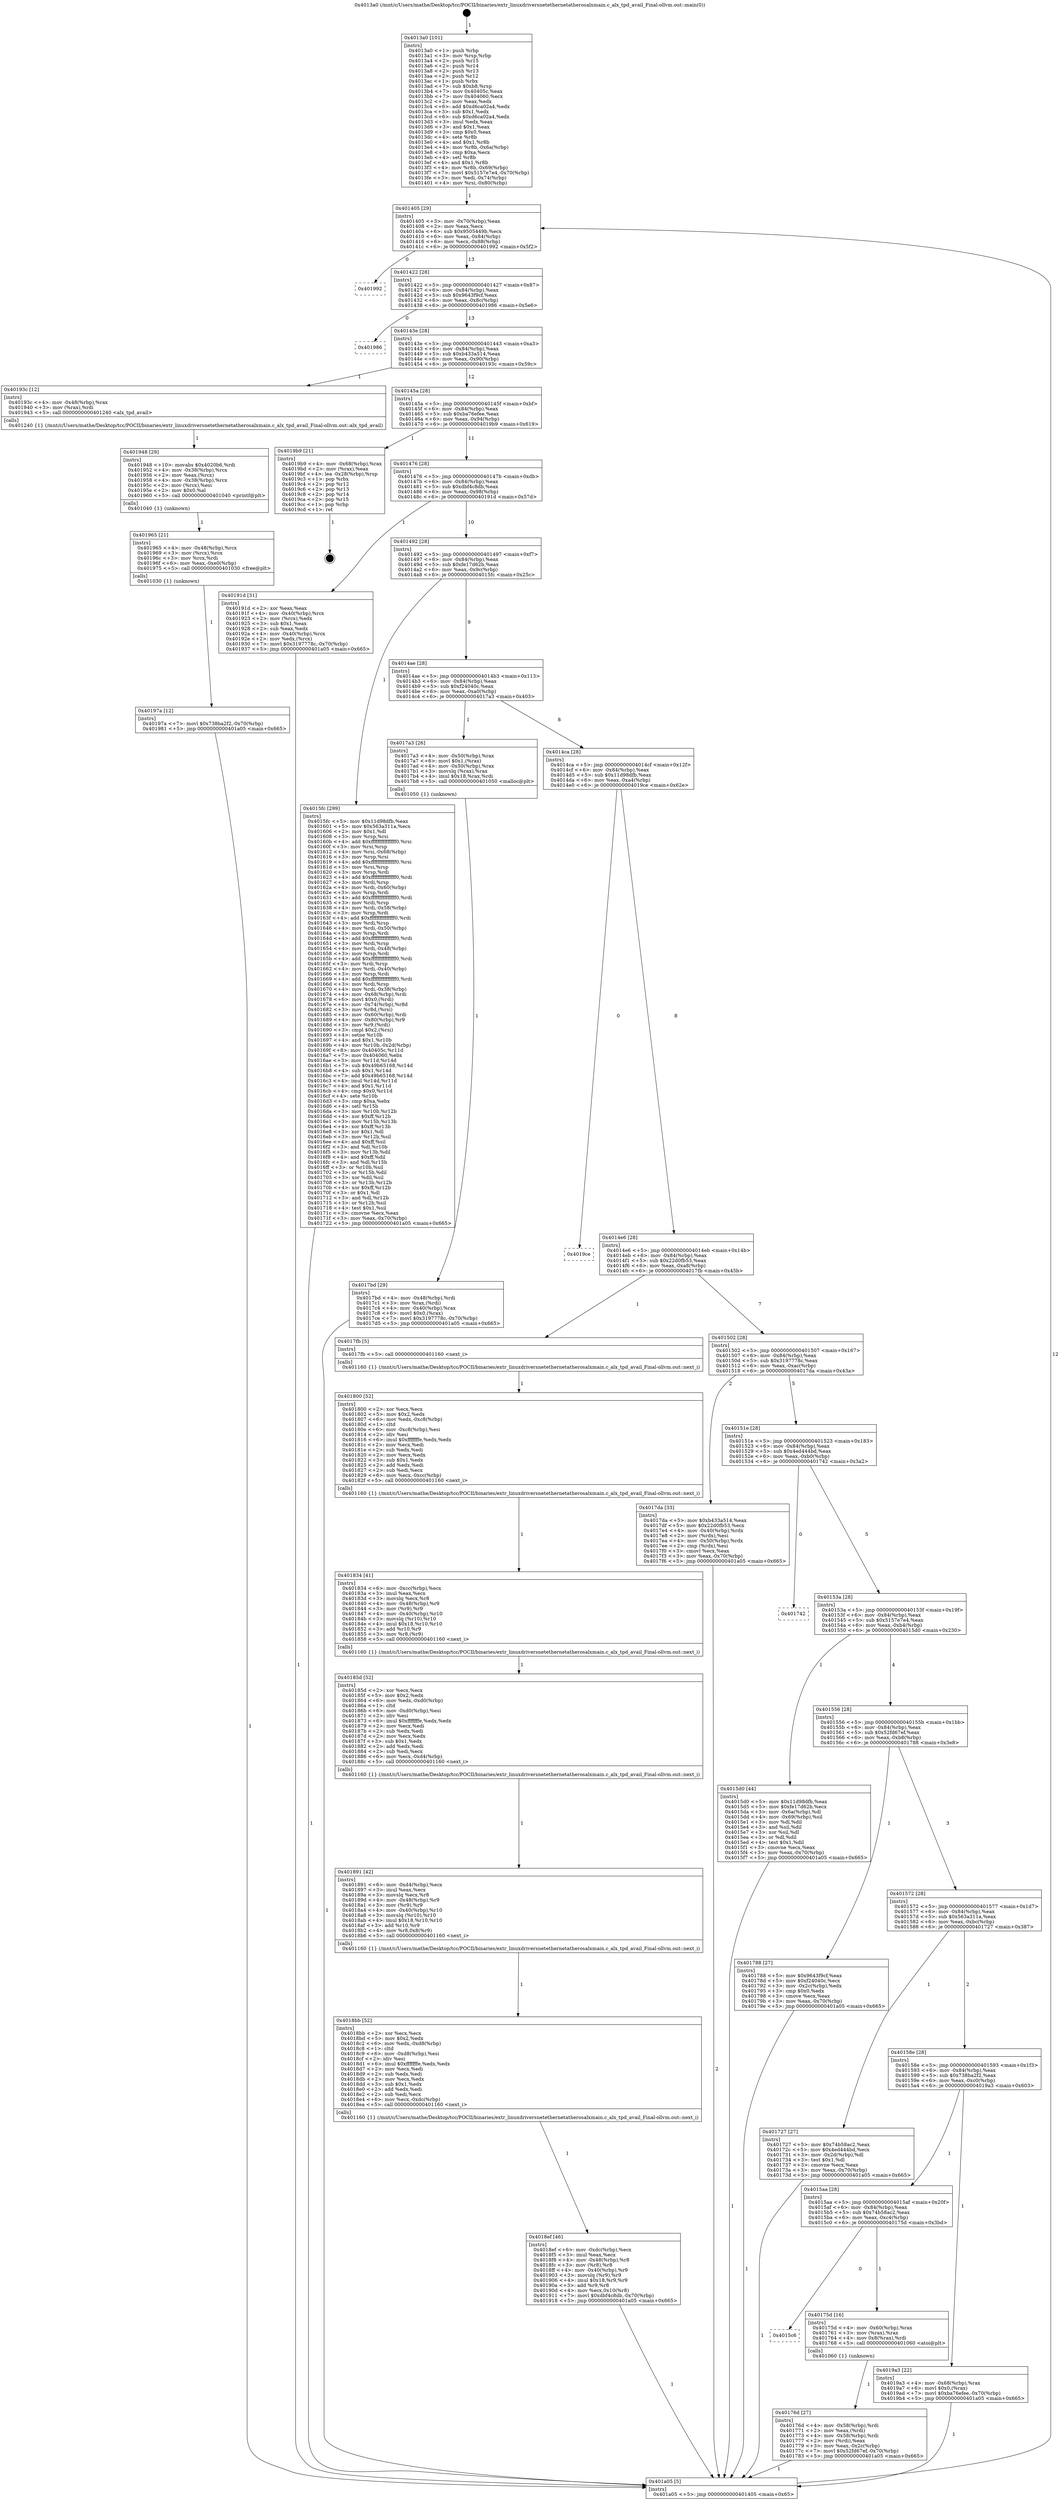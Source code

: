 digraph "0x4013a0" {
  label = "0x4013a0 (/mnt/c/Users/mathe/Desktop/tcc/POCII/binaries/extr_linuxdriversnetethernetatherosalxmain.c_alx_tpd_avail_Final-ollvm.out::main(0))"
  labelloc = "t"
  node[shape=record]

  Entry [label="",width=0.3,height=0.3,shape=circle,fillcolor=black,style=filled]
  "0x401405" [label="{
     0x401405 [29]\l
     | [instrs]\l
     &nbsp;&nbsp;0x401405 \<+3\>: mov -0x70(%rbp),%eax\l
     &nbsp;&nbsp;0x401408 \<+2\>: mov %eax,%ecx\l
     &nbsp;&nbsp;0x40140a \<+6\>: sub $0x9505449b,%ecx\l
     &nbsp;&nbsp;0x401410 \<+6\>: mov %eax,-0x84(%rbp)\l
     &nbsp;&nbsp;0x401416 \<+6\>: mov %ecx,-0x88(%rbp)\l
     &nbsp;&nbsp;0x40141c \<+6\>: je 0000000000401992 \<main+0x5f2\>\l
  }"]
  "0x401992" [label="{
     0x401992\l
  }", style=dashed]
  "0x401422" [label="{
     0x401422 [28]\l
     | [instrs]\l
     &nbsp;&nbsp;0x401422 \<+5\>: jmp 0000000000401427 \<main+0x87\>\l
     &nbsp;&nbsp;0x401427 \<+6\>: mov -0x84(%rbp),%eax\l
     &nbsp;&nbsp;0x40142d \<+5\>: sub $0x9643f9cf,%eax\l
     &nbsp;&nbsp;0x401432 \<+6\>: mov %eax,-0x8c(%rbp)\l
     &nbsp;&nbsp;0x401438 \<+6\>: je 0000000000401986 \<main+0x5e6\>\l
  }"]
  Exit [label="",width=0.3,height=0.3,shape=circle,fillcolor=black,style=filled,peripheries=2]
  "0x401986" [label="{
     0x401986\l
  }", style=dashed]
  "0x40143e" [label="{
     0x40143e [28]\l
     | [instrs]\l
     &nbsp;&nbsp;0x40143e \<+5\>: jmp 0000000000401443 \<main+0xa3\>\l
     &nbsp;&nbsp;0x401443 \<+6\>: mov -0x84(%rbp),%eax\l
     &nbsp;&nbsp;0x401449 \<+5\>: sub $0xb433a514,%eax\l
     &nbsp;&nbsp;0x40144e \<+6\>: mov %eax,-0x90(%rbp)\l
     &nbsp;&nbsp;0x401454 \<+6\>: je 000000000040193c \<main+0x59c\>\l
  }"]
  "0x40197a" [label="{
     0x40197a [12]\l
     | [instrs]\l
     &nbsp;&nbsp;0x40197a \<+7\>: movl $0x738ba2f2,-0x70(%rbp)\l
     &nbsp;&nbsp;0x401981 \<+5\>: jmp 0000000000401a05 \<main+0x665\>\l
  }"]
  "0x40193c" [label="{
     0x40193c [12]\l
     | [instrs]\l
     &nbsp;&nbsp;0x40193c \<+4\>: mov -0x48(%rbp),%rax\l
     &nbsp;&nbsp;0x401940 \<+3\>: mov (%rax),%rdi\l
     &nbsp;&nbsp;0x401943 \<+5\>: call 0000000000401240 \<alx_tpd_avail\>\l
     | [calls]\l
     &nbsp;&nbsp;0x401240 \{1\} (/mnt/c/Users/mathe/Desktop/tcc/POCII/binaries/extr_linuxdriversnetethernetatherosalxmain.c_alx_tpd_avail_Final-ollvm.out::alx_tpd_avail)\l
  }"]
  "0x40145a" [label="{
     0x40145a [28]\l
     | [instrs]\l
     &nbsp;&nbsp;0x40145a \<+5\>: jmp 000000000040145f \<main+0xbf\>\l
     &nbsp;&nbsp;0x40145f \<+6\>: mov -0x84(%rbp),%eax\l
     &nbsp;&nbsp;0x401465 \<+5\>: sub $0xba76efee,%eax\l
     &nbsp;&nbsp;0x40146a \<+6\>: mov %eax,-0x94(%rbp)\l
     &nbsp;&nbsp;0x401470 \<+6\>: je 00000000004019b9 \<main+0x619\>\l
  }"]
  "0x401965" [label="{
     0x401965 [21]\l
     | [instrs]\l
     &nbsp;&nbsp;0x401965 \<+4\>: mov -0x48(%rbp),%rcx\l
     &nbsp;&nbsp;0x401969 \<+3\>: mov (%rcx),%rcx\l
     &nbsp;&nbsp;0x40196c \<+3\>: mov %rcx,%rdi\l
     &nbsp;&nbsp;0x40196f \<+6\>: mov %eax,-0xe0(%rbp)\l
     &nbsp;&nbsp;0x401975 \<+5\>: call 0000000000401030 \<free@plt\>\l
     | [calls]\l
     &nbsp;&nbsp;0x401030 \{1\} (unknown)\l
  }"]
  "0x4019b9" [label="{
     0x4019b9 [21]\l
     | [instrs]\l
     &nbsp;&nbsp;0x4019b9 \<+4\>: mov -0x68(%rbp),%rax\l
     &nbsp;&nbsp;0x4019bd \<+2\>: mov (%rax),%eax\l
     &nbsp;&nbsp;0x4019bf \<+4\>: lea -0x28(%rbp),%rsp\l
     &nbsp;&nbsp;0x4019c3 \<+1\>: pop %rbx\l
     &nbsp;&nbsp;0x4019c4 \<+2\>: pop %r12\l
     &nbsp;&nbsp;0x4019c6 \<+2\>: pop %r13\l
     &nbsp;&nbsp;0x4019c8 \<+2\>: pop %r14\l
     &nbsp;&nbsp;0x4019ca \<+2\>: pop %r15\l
     &nbsp;&nbsp;0x4019cc \<+1\>: pop %rbp\l
     &nbsp;&nbsp;0x4019cd \<+1\>: ret\l
  }"]
  "0x401476" [label="{
     0x401476 [28]\l
     | [instrs]\l
     &nbsp;&nbsp;0x401476 \<+5\>: jmp 000000000040147b \<main+0xdb\>\l
     &nbsp;&nbsp;0x40147b \<+6\>: mov -0x84(%rbp),%eax\l
     &nbsp;&nbsp;0x401481 \<+5\>: sub $0xdbf4c8db,%eax\l
     &nbsp;&nbsp;0x401486 \<+6\>: mov %eax,-0x98(%rbp)\l
     &nbsp;&nbsp;0x40148c \<+6\>: je 000000000040191d \<main+0x57d\>\l
  }"]
  "0x401948" [label="{
     0x401948 [29]\l
     | [instrs]\l
     &nbsp;&nbsp;0x401948 \<+10\>: movabs $0x4020b6,%rdi\l
     &nbsp;&nbsp;0x401952 \<+4\>: mov -0x38(%rbp),%rcx\l
     &nbsp;&nbsp;0x401956 \<+2\>: mov %eax,(%rcx)\l
     &nbsp;&nbsp;0x401958 \<+4\>: mov -0x38(%rbp),%rcx\l
     &nbsp;&nbsp;0x40195c \<+2\>: mov (%rcx),%esi\l
     &nbsp;&nbsp;0x40195e \<+2\>: mov $0x0,%al\l
     &nbsp;&nbsp;0x401960 \<+5\>: call 0000000000401040 \<printf@plt\>\l
     | [calls]\l
     &nbsp;&nbsp;0x401040 \{1\} (unknown)\l
  }"]
  "0x40191d" [label="{
     0x40191d [31]\l
     | [instrs]\l
     &nbsp;&nbsp;0x40191d \<+2\>: xor %eax,%eax\l
     &nbsp;&nbsp;0x40191f \<+4\>: mov -0x40(%rbp),%rcx\l
     &nbsp;&nbsp;0x401923 \<+2\>: mov (%rcx),%edx\l
     &nbsp;&nbsp;0x401925 \<+3\>: sub $0x1,%eax\l
     &nbsp;&nbsp;0x401928 \<+2\>: sub %eax,%edx\l
     &nbsp;&nbsp;0x40192a \<+4\>: mov -0x40(%rbp),%rcx\l
     &nbsp;&nbsp;0x40192e \<+2\>: mov %edx,(%rcx)\l
     &nbsp;&nbsp;0x401930 \<+7\>: movl $0x3197778c,-0x70(%rbp)\l
     &nbsp;&nbsp;0x401937 \<+5\>: jmp 0000000000401a05 \<main+0x665\>\l
  }"]
  "0x401492" [label="{
     0x401492 [28]\l
     | [instrs]\l
     &nbsp;&nbsp;0x401492 \<+5\>: jmp 0000000000401497 \<main+0xf7\>\l
     &nbsp;&nbsp;0x401497 \<+6\>: mov -0x84(%rbp),%eax\l
     &nbsp;&nbsp;0x40149d \<+5\>: sub $0xfe17d62b,%eax\l
     &nbsp;&nbsp;0x4014a2 \<+6\>: mov %eax,-0x9c(%rbp)\l
     &nbsp;&nbsp;0x4014a8 \<+6\>: je 00000000004015fc \<main+0x25c\>\l
  }"]
  "0x4018ef" [label="{
     0x4018ef [46]\l
     | [instrs]\l
     &nbsp;&nbsp;0x4018ef \<+6\>: mov -0xdc(%rbp),%ecx\l
     &nbsp;&nbsp;0x4018f5 \<+3\>: imul %eax,%ecx\l
     &nbsp;&nbsp;0x4018f8 \<+4\>: mov -0x48(%rbp),%r8\l
     &nbsp;&nbsp;0x4018fc \<+3\>: mov (%r8),%r8\l
     &nbsp;&nbsp;0x4018ff \<+4\>: mov -0x40(%rbp),%r9\l
     &nbsp;&nbsp;0x401903 \<+3\>: movslq (%r9),%r9\l
     &nbsp;&nbsp;0x401906 \<+4\>: imul $0x18,%r9,%r9\l
     &nbsp;&nbsp;0x40190a \<+3\>: add %r9,%r8\l
     &nbsp;&nbsp;0x40190d \<+4\>: mov %ecx,0x10(%r8)\l
     &nbsp;&nbsp;0x401911 \<+7\>: movl $0xdbf4c8db,-0x70(%rbp)\l
     &nbsp;&nbsp;0x401918 \<+5\>: jmp 0000000000401a05 \<main+0x665\>\l
  }"]
  "0x4015fc" [label="{
     0x4015fc [299]\l
     | [instrs]\l
     &nbsp;&nbsp;0x4015fc \<+5\>: mov $0x11d98dfb,%eax\l
     &nbsp;&nbsp;0x401601 \<+5\>: mov $0x563a311a,%ecx\l
     &nbsp;&nbsp;0x401606 \<+2\>: mov $0x1,%dl\l
     &nbsp;&nbsp;0x401608 \<+3\>: mov %rsp,%rsi\l
     &nbsp;&nbsp;0x40160b \<+4\>: add $0xfffffffffffffff0,%rsi\l
     &nbsp;&nbsp;0x40160f \<+3\>: mov %rsi,%rsp\l
     &nbsp;&nbsp;0x401612 \<+4\>: mov %rsi,-0x68(%rbp)\l
     &nbsp;&nbsp;0x401616 \<+3\>: mov %rsp,%rsi\l
     &nbsp;&nbsp;0x401619 \<+4\>: add $0xfffffffffffffff0,%rsi\l
     &nbsp;&nbsp;0x40161d \<+3\>: mov %rsi,%rsp\l
     &nbsp;&nbsp;0x401620 \<+3\>: mov %rsp,%rdi\l
     &nbsp;&nbsp;0x401623 \<+4\>: add $0xfffffffffffffff0,%rdi\l
     &nbsp;&nbsp;0x401627 \<+3\>: mov %rdi,%rsp\l
     &nbsp;&nbsp;0x40162a \<+4\>: mov %rdi,-0x60(%rbp)\l
     &nbsp;&nbsp;0x40162e \<+3\>: mov %rsp,%rdi\l
     &nbsp;&nbsp;0x401631 \<+4\>: add $0xfffffffffffffff0,%rdi\l
     &nbsp;&nbsp;0x401635 \<+3\>: mov %rdi,%rsp\l
     &nbsp;&nbsp;0x401638 \<+4\>: mov %rdi,-0x58(%rbp)\l
     &nbsp;&nbsp;0x40163c \<+3\>: mov %rsp,%rdi\l
     &nbsp;&nbsp;0x40163f \<+4\>: add $0xfffffffffffffff0,%rdi\l
     &nbsp;&nbsp;0x401643 \<+3\>: mov %rdi,%rsp\l
     &nbsp;&nbsp;0x401646 \<+4\>: mov %rdi,-0x50(%rbp)\l
     &nbsp;&nbsp;0x40164a \<+3\>: mov %rsp,%rdi\l
     &nbsp;&nbsp;0x40164d \<+4\>: add $0xfffffffffffffff0,%rdi\l
     &nbsp;&nbsp;0x401651 \<+3\>: mov %rdi,%rsp\l
     &nbsp;&nbsp;0x401654 \<+4\>: mov %rdi,-0x48(%rbp)\l
     &nbsp;&nbsp;0x401658 \<+3\>: mov %rsp,%rdi\l
     &nbsp;&nbsp;0x40165b \<+4\>: add $0xfffffffffffffff0,%rdi\l
     &nbsp;&nbsp;0x40165f \<+3\>: mov %rdi,%rsp\l
     &nbsp;&nbsp;0x401662 \<+4\>: mov %rdi,-0x40(%rbp)\l
     &nbsp;&nbsp;0x401666 \<+3\>: mov %rsp,%rdi\l
     &nbsp;&nbsp;0x401669 \<+4\>: add $0xfffffffffffffff0,%rdi\l
     &nbsp;&nbsp;0x40166d \<+3\>: mov %rdi,%rsp\l
     &nbsp;&nbsp;0x401670 \<+4\>: mov %rdi,-0x38(%rbp)\l
     &nbsp;&nbsp;0x401674 \<+4\>: mov -0x68(%rbp),%rdi\l
     &nbsp;&nbsp;0x401678 \<+6\>: movl $0x0,(%rdi)\l
     &nbsp;&nbsp;0x40167e \<+4\>: mov -0x74(%rbp),%r8d\l
     &nbsp;&nbsp;0x401682 \<+3\>: mov %r8d,(%rsi)\l
     &nbsp;&nbsp;0x401685 \<+4\>: mov -0x60(%rbp),%rdi\l
     &nbsp;&nbsp;0x401689 \<+4\>: mov -0x80(%rbp),%r9\l
     &nbsp;&nbsp;0x40168d \<+3\>: mov %r9,(%rdi)\l
     &nbsp;&nbsp;0x401690 \<+3\>: cmpl $0x2,(%rsi)\l
     &nbsp;&nbsp;0x401693 \<+4\>: setne %r10b\l
     &nbsp;&nbsp;0x401697 \<+4\>: and $0x1,%r10b\l
     &nbsp;&nbsp;0x40169b \<+4\>: mov %r10b,-0x2d(%rbp)\l
     &nbsp;&nbsp;0x40169f \<+8\>: mov 0x40405c,%r11d\l
     &nbsp;&nbsp;0x4016a7 \<+7\>: mov 0x404060,%ebx\l
     &nbsp;&nbsp;0x4016ae \<+3\>: mov %r11d,%r14d\l
     &nbsp;&nbsp;0x4016b1 \<+7\>: sub $0x49b65168,%r14d\l
     &nbsp;&nbsp;0x4016b8 \<+4\>: sub $0x1,%r14d\l
     &nbsp;&nbsp;0x4016bc \<+7\>: add $0x49b65168,%r14d\l
     &nbsp;&nbsp;0x4016c3 \<+4\>: imul %r14d,%r11d\l
     &nbsp;&nbsp;0x4016c7 \<+4\>: and $0x1,%r11d\l
     &nbsp;&nbsp;0x4016cb \<+4\>: cmp $0x0,%r11d\l
     &nbsp;&nbsp;0x4016cf \<+4\>: sete %r10b\l
     &nbsp;&nbsp;0x4016d3 \<+3\>: cmp $0xa,%ebx\l
     &nbsp;&nbsp;0x4016d6 \<+4\>: setl %r15b\l
     &nbsp;&nbsp;0x4016da \<+3\>: mov %r10b,%r12b\l
     &nbsp;&nbsp;0x4016dd \<+4\>: xor $0xff,%r12b\l
     &nbsp;&nbsp;0x4016e1 \<+3\>: mov %r15b,%r13b\l
     &nbsp;&nbsp;0x4016e4 \<+4\>: xor $0xff,%r13b\l
     &nbsp;&nbsp;0x4016e8 \<+3\>: xor $0x1,%dl\l
     &nbsp;&nbsp;0x4016eb \<+3\>: mov %r12b,%sil\l
     &nbsp;&nbsp;0x4016ee \<+4\>: and $0xff,%sil\l
     &nbsp;&nbsp;0x4016f2 \<+3\>: and %dl,%r10b\l
     &nbsp;&nbsp;0x4016f5 \<+3\>: mov %r13b,%dil\l
     &nbsp;&nbsp;0x4016f8 \<+4\>: and $0xff,%dil\l
     &nbsp;&nbsp;0x4016fc \<+3\>: and %dl,%r15b\l
     &nbsp;&nbsp;0x4016ff \<+3\>: or %r10b,%sil\l
     &nbsp;&nbsp;0x401702 \<+3\>: or %r15b,%dil\l
     &nbsp;&nbsp;0x401705 \<+3\>: xor %dil,%sil\l
     &nbsp;&nbsp;0x401708 \<+3\>: or %r13b,%r12b\l
     &nbsp;&nbsp;0x40170b \<+4\>: xor $0xff,%r12b\l
     &nbsp;&nbsp;0x40170f \<+3\>: or $0x1,%dl\l
     &nbsp;&nbsp;0x401712 \<+3\>: and %dl,%r12b\l
     &nbsp;&nbsp;0x401715 \<+3\>: or %r12b,%sil\l
     &nbsp;&nbsp;0x401718 \<+4\>: test $0x1,%sil\l
     &nbsp;&nbsp;0x40171c \<+3\>: cmovne %ecx,%eax\l
     &nbsp;&nbsp;0x40171f \<+3\>: mov %eax,-0x70(%rbp)\l
     &nbsp;&nbsp;0x401722 \<+5\>: jmp 0000000000401a05 \<main+0x665\>\l
  }"]
  "0x4014ae" [label="{
     0x4014ae [28]\l
     | [instrs]\l
     &nbsp;&nbsp;0x4014ae \<+5\>: jmp 00000000004014b3 \<main+0x113\>\l
     &nbsp;&nbsp;0x4014b3 \<+6\>: mov -0x84(%rbp),%eax\l
     &nbsp;&nbsp;0x4014b9 \<+5\>: sub $0xf24040c,%eax\l
     &nbsp;&nbsp;0x4014be \<+6\>: mov %eax,-0xa0(%rbp)\l
     &nbsp;&nbsp;0x4014c4 \<+6\>: je 00000000004017a3 \<main+0x403\>\l
  }"]
  "0x4018bb" [label="{
     0x4018bb [52]\l
     | [instrs]\l
     &nbsp;&nbsp;0x4018bb \<+2\>: xor %ecx,%ecx\l
     &nbsp;&nbsp;0x4018bd \<+5\>: mov $0x2,%edx\l
     &nbsp;&nbsp;0x4018c2 \<+6\>: mov %edx,-0xd8(%rbp)\l
     &nbsp;&nbsp;0x4018c8 \<+1\>: cltd\l
     &nbsp;&nbsp;0x4018c9 \<+6\>: mov -0xd8(%rbp),%esi\l
     &nbsp;&nbsp;0x4018cf \<+2\>: idiv %esi\l
     &nbsp;&nbsp;0x4018d1 \<+6\>: imul $0xfffffffe,%edx,%edx\l
     &nbsp;&nbsp;0x4018d7 \<+2\>: mov %ecx,%edi\l
     &nbsp;&nbsp;0x4018d9 \<+2\>: sub %edx,%edi\l
     &nbsp;&nbsp;0x4018db \<+2\>: mov %ecx,%edx\l
     &nbsp;&nbsp;0x4018dd \<+3\>: sub $0x1,%edx\l
     &nbsp;&nbsp;0x4018e0 \<+2\>: add %edx,%edi\l
     &nbsp;&nbsp;0x4018e2 \<+2\>: sub %edi,%ecx\l
     &nbsp;&nbsp;0x4018e4 \<+6\>: mov %ecx,-0xdc(%rbp)\l
     &nbsp;&nbsp;0x4018ea \<+5\>: call 0000000000401160 \<next_i\>\l
     | [calls]\l
     &nbsp;&nbsp;0x401160 \{1\} (/mnt/c/Users/mathe/Desktop/tcc/POCII/binaries/extr_linuxdriversnetethernetatherosalxmain.c_alx_tpd_avail_Final-ollvm.out::next_i)\l
  }"]
  "0x4017a3" [label="{
     0x4017a3 [26]\l
     | [instrs]\l
     &nbsp;&nbsp;0x4017a3 \<+4\>: mov -0x50(%rbp),%rax\l
     &nbsp;&nbsp;0x4017a7 \<+6\>: movl $0x1,(%rax)\l
     &nbsp;&nbsp;0x4017ad \<+4\>: mov -0x50(%rbp),%rax\l
     &nbsp;&nbsp;0x4017b1 \<+3\>: movslq (%rax),%rax\l
     &nbsp;&nbsp;0x4017b4 \<+4\>: imul $0x18,%rax,%rdi\l
     &nbsp;&nbsp;0x4017b8 \<+5\>: call 0000000000401050 \<malloc@plt\>\l
     | [calls]\l
     &nbsp;&nbsp;0x401050 \{1\} (unknown)\l
  }"]
  "0x4014ca" [label="{
     0x4014ca [28]\l
     | [instrs]\l
     &nbsp;&nbsp;0x4014ca \<+5\>: jmp 00000000004014cf \<main+0x12f\>\l
     &nbsp;&nbsp;0x4014cf \<+6\>: mov -0x84(%rbp),%eax\l
     &nbsp;&nbsp;0x4014d5 \<+5\>: sub $0x11d98dfb,%eax\l
     &nbsp;&nbsp;0x4014da \<+6\>: mov %eax,-0xa4(%rbp)\l
     &nbsp;&nbsp;0x4014e0 \<+6\>: je 00000000004019ce \<main+0x62e\>\l
  }"]
  "0x401891" [label="{
     0x401891 [42]\l
     | [instrs]\l
     &nbsp;&nbsp;0x401891 \<+6\>: mov -0xd4(%rbp),%ecx\l
     &nbsp;&nbsp;0x401897 \<+3\>: imul %eax,%ecx\l
     &nbsp;&nbsp;0x40189a \<+3\>: movslq %ecx,%r8\l
     &nbsp;&nbsp;0x40189d \<+4\>: mov -0x48(%rbp),%r9\l
     &nbsp;&nbsp;0x4018a1 \<+3\>: mov (%r9),%r9\l
     &nbsp;&nbsp;0x4018a4 \<+4\>: mov -0x40(%rbp),%r10\l
     &nbsp;&nbsp;0x4018a8 \<+3\>: movslq (%r10),%r10\l
     &nbsp;&nbsp;0x4018ab \<+4\>: imul $0x18,%r10,%r10\l
     &nbsp;&nbsp;0x4018af \<+3\>: add %r10,%r9\l
     &nbsp;&nbsp;0x4018b2 \<+4\>: mov %r8,0x8(%r9)\l
     &nbsp;&nbsp;0x4018b6 \<+5\>: call 0000000000401160 \<next_i\>\l
     | [calls]\l
     &nbsp;&nbsp;0x401160 \{1\} (/mnt/c/Users/mathe/Desktop/tcc/POCII/binaries/extr_linuxdriversnetethernetatherosalxmain.c_alx_tpd_avail_Final-ollvm.out::next_i)\l
  }"]
  "0x4019ce" [label="{
     0x4019ce\l
  }", style=dashed]
  "0x4014e6" [label="{
     0x4014e6 [28]\l
     | [instrs]\l
     &nbsp;&nbsp;0x4014e6 \<+5\>: jmp 00000000004014eb \<main+0x14b\>\l
     &nbsp;&nbsp;0x4014eb \<+6\>: mov -0x84(%rbp),%eax\l
     &nbsp;&nbsp;0x4014f1 \<+5\>: sub $0x22d0fb53,%eax\l
     &nbsp;&nbsp;0x4014f6 \<+6\>: mov %eax,-0xa8(%rbp)\l
     &nbsp;&nbsp;0x4014fc \<+6\>: je 00000000004017fb \<main+0x45b\>\l
  }"]
  "0x40185d" [label="{
     0x40185d [52]\l
     | [instrs]\l
     &nbsp;&nbsp;0x40185d \<+2\>: xor %ecx,%ecx\l
     &nbsp;&nbsp;0x40185f \<+5\>: mov $0x2,%edx\l
     &nbsp;&nbsp;0x401864 \<+6\>: mov %edx,-0xd0(%rbp)\l
     &nbsp;&nbsp;0x40186a \<+1\>: cltd\l
     &nbsp;&nbsp;0x40186b \<+6\>: mov -0xd0(%rbp),%esi\l
     &nbsp;&nbsp;0x401871 \<+2\>: idiv %esi\l
     &nbsp;&nbsp;0x401873 \<+6\>: imul $0xfffffffe,%edx,%edx\l
     &nbsp;&nbsp;0x401879 \<+2\>: mov %ecx,%edi\l
     &nbsp;&nbsp;0x40187b \<+2\>: sub %edx,%edi\l
     &nbsp;&nbsp;0x40187d \<+2\>: mov %ecx,%edx\l
     &nbsp;&nbsp;0x40187f \<+3\>: sub $0x1,%edx\l
     &nbsp;&nbsp;0x401882 \<+2\>: add %edx,%edi\l
     &nbsp;&nbsp;0x401884 \<+2\>: sub %edi,%ecx\l
     &nbsp;&nbsp;0x401886 \<+6\>: mov %ecx,-0xd4(%rbp)\l
     &nbsp;&nbsp;0x40188c \<+5\>: call 0000000000401160 \<next_i\>\l
     | [calls]\l
     &nbsp;&nbsp;0x401160 \{1\} (/mnt/c/Users/mathe/Desktop/tcc/POCII/binaries/extr_linuxdriversnetethernetatherosalxmain.c_alx_tpd_avail_Final-ollvm.out::next_i)\l
  }"]
  "0x4017fb" [label="{
     0x4017fb [5]\l
     | [instrs]\l
     &nbsp;&nbsp;0x4017fb \<+5\>: call 0000000000401160 \<next_i\>\l
     | [calls]\l
     &nbsp;&nbsp;0x401160 \{1\} (/mnt/c/Users/mathe/Desktop/tcc/POCII/binaries/extr_linuxdriversnetethernetatherosalxmain.c_alx_tpd_avail_Final-ollvm.out::next_i)\l
  }"]
  "0x401502" [label="{
     0x401502 [28]\l
     | [instrs]\l
     &nbsp;&nbsp;0x401502 \<+5\>: jmp 0000000000401507 \<main+0x167\>\l
     &nbsp;&nbsp;0x401507 \<+6\>: mov -0x84(%rbp),%eax\l
     &nbsp;&nbsp;0x40150d \<+5\>: sub $0x3197778c,%eax\l
     &nbsp;&nbsp;0x401512 \<+6\>: mov %eax,-0xac(%rbp)\l
     &nbsp;&nbsp;0x401518 \<+6\>: je 00000000004017da \<main+0x43a\>\l
  }"]
  "0x401834" [label="{
     0x401834 [41]\l
     | [instrs]\l
     &nbsp;&nbsp;0x401834 \<+6\>: mov -0xcc(%rbp),%ecx\l
     &nbsp;&nbsp;0x40183a \<+3\>: imul %eax,%ecx\l
     &nbsp;&nbsp;0x40183d \<+3\>: movslq %ecx,%r8\l
     &nbsp;&nbsp;0x401840 \<+4\>: mov -0x48(%rbp),%r9\l
     &nbsp;&nbsp;0x401844 \<+3\>: mov (%r9),%r9\l
     &nbsp;&nbsp;0x401847 \<+4\>: mov -0x40(%rbp),%r10\l
     &nbsp;&nbsp;0x40184b \<+3\>: movslq (%r10),%r10\l
     &nbsp;&nbsp;0x40184e \<+4\>: imul $0x18,%r10,%r10\l
     &nbsp;&nbsp;0x401852 \<+3\>: add %r10,%r9\l
     &nbsp;&nbsp;0x401855 \<+3\>: mov %r8,(%r9)\l
     &nbsp;&nbsp;0x401858 \<+5\>: call 0000000000401160 \<next_i\>\l
     | [calls]\l
     &nbsp;&nbsp;0x401160 \{1\} (/mnt/c/Users/mathe/Desktop/tcc/POCII/binaries/extr_linuxdriversnetethernetatherosalxmain.c_alx_tpd_avail_Final-ollvm.out::next_i)\l
  }"]
  "0x4017da" [label="{
     0x4017da [33]\l
     | [instrs]\l
     &nbsp;&nbsp;0x4017da \<+5\>: mov $0xb433a514,%eax\l
     &nbsp;&nbsp;0x4017df \<+5\>: mov $0x22d0fb53,%ecx\l
     &nbsp;&nbsp;0x4017e4 \<+4\>: mov -0x40(%rbp),%rdx\l
     &nbsp;&nbsp;0x4017e8 \<+2\>: mov (%rdx),%esi\l
     &nbsp;&nbsp;0x4017ea \<+4\>: mov -0x50(%rbp),%rdx\l
     &nbsp;&nbsp;0x4017ee \<+2\>: cmp (%rdx),%esi\l
     &nbsp;&nbsp;0x4017f0 \<+3\>: cmovl %ecx,%eax\l
     &nbsp;&nbsp;0x4017f3 \<+3\>: mov %eax,-0x70(%rbp)\l
     &nbsp;&nbsp;0x4017f6 \<+5\>: jmp 0000000000401a05 \<main+0x665\>\l
  }"]
  "0x40151e" [label="{
     0x40151e [28]\l
     | [instrs]\l
     &nbsp;&nbsp;0x40151e \<+5\>: jmp 0000000000401523 \<main+0x183\>\l
     &nbsp;&nbsp;0x401523 \<+6\>: mov -0x84(%rbp),%eax\l
     &nbsp;&nbsp;0x401529 \<+5\>: sub $0x4ed444bd,%eax\l
     &nbsp;&nbsp;0x40152e \<+6\>: mov %eax,-0xb0(%rbp)\l
     &nbsp;&nbsp;0x401534 \<+6\>: je 0000000000401742 \<main+0x3a2\>\l
  }"]
  "0x401800" [label="{
     0x401800 [52]\l
     | [instrs]\l
     &nbsp;&nbsp;0x401800 \<+2\>: xor %ecx,%ecx\l
     &nbsp;&nbsp;0x401802 \<+5\>: mov $0x2,%edx\l
     &nbsp;&nbsp;0x401807 \<+6\>: mov %edx,-0xc8(%rbp)\l
     &nbsp;&nbsp;0x40180d \<+1\>: cltd\l
     &nbsp;&nbsp;0x40180e \<+6\>: mov -0xc8(%rbp),%esi\l
     &nbsp;&nbsp;0x401814 \<+2\>: idiv %esi\l
     &nbsp;&nbsp;0x401816 \<+6\>: imul $0xfffffffe,%edx,%edx\l
     &nbsp;&nbsp;0x40181c \<+2\>: mov %ecx,%edi\l
     &nbsp;&nbsp;0x40181e \<+2\>: sub %edx,%edi\l
     &nbsp;&nbsp;0x401820 \<+2\>: mov %ecx,%edx\l
     &nbsp;&nbsp;0x401822 \<+3\>: sub $0x1,%edx\l
     &nbsp;&nbsp;0x401825 \<+2\>: add %edx,%edi\l
     &nbsp;&nbsp;0x401827 \<+2\>: sub %edi,%ecx\l
     &nbsp;&nbsp;0x401829 \<+6\>: mov %ecx,-0xcc(%rbp)\l
     &nbsp;&nbsp;0x40182f \<+5\>: call 0000000000401160 \<next_i\>\l
     | [calls]\l
     &nbsp;&nbsp;0x401160 \{1\} (/mnt/c/Users/mathe/Desktop/tcc/POCII/binaries/extr_linuxdriversnetethernetatherosalxmain.c_alx_tpd_avail_Final-ollvm.out::next_i)\l
  }"]
  "0x401742" [label="{
     0x401742\l
  }", style=dashed]
  "0x40153a" [label="{
     0x40153a [28]\l
     | [instrs]\l
     &nbsp;&nbsp;0x40153a \<+5\>: jmp 000000000040153f \<main+0x19f\>\l
     &nbsp;&nbsp;0x40153f \<+6\>: mov -0x84(%rbp),%eax\l
     &nbsp;&nbsp;0x401545 \<+5\>: sub $0x5157e7e4,%eax\l
     &nbsp;&nbsp;0x40154a \<+6\>: mov %eax,-0xb4(%rbp)\l
     &nbsp;&nbsp;0x401550 \<+6\>: je 00000000004015d0 \<main+0x230\>\l
  }"]
  "0x4017bd" [label="{
     0x4017bd [29]\l
     | [instrs]\l
     &nbsp;&nbsp;0x4017bd \<+4\>: mov -0x48(%rbp),%rdi\l
     &nbsp;&nbsp;0x4017c1 \<+3\>: mov %rax,(%rdi)\l
     &nbsp;&nbsp;0x4017c4 \<+4\>: mov -0x40(%rbp),%rax\l
     &nbsp;&nbsp;0x4017c8 \<+6\>: movl $0x0,(%rax)\l
     &nbsp;&nbsp;0x4017ce \<+7\>: movl $0x3197778c,-0x70(%rbp)\l
     &nbsp;&nbsp;0x4017d5 \<+5\>: jmp 0000000000401a05 \<main+0x665\>\l
  }"]
  "0x4015d0" [label="{
     0x4015d0 [44]\l
     | [instrs]\l
     &nbsp;&nbsp;0x4015d0 \<+5\>: mov $0x11d98dfb,%eax\l
     &nbsp;&nbsp;0x4015d5 \<+5\>: mov $0xfe17d62b,%ecx\l
     &nbsp;&nbsp;0x4015da \<+3\>: mov -0x6a(%rbp),%dl\l
     &nbsp;&nbsp;0x4015dd \<+4\>: mov -0x69(%rbp),%sil\l
     &nbsp;&nbsp;0x4015e1 \<+3\>: mov %dl,%dil\l
     &nbsp;&nbsp;0x4015e4 \<+3\>: and %sil,%dil\l
     &nbsp;&nbsp;0x4015e7 \<+3\>: xor %sil,%dl\l
     &nbsp;&nbsp;0x4015ea \<+3\>: or %dl,%dil\l
     &nbsp;&nbsp;0x4015ed \<+4\>: test $0x1,%dil\l
     &nbsp;&nbsp;0x4015f1 \<+3\>: cmovne %ecx,%eax\l
     &nbsp;&nbsp;0x4015f4 \<+3\>: mov %eax,-0x70(%rbp)\l
     &nbsp;&nbsp;0x4015f7 \<+5\>: jmp 0000000000401a05 \<main+0x665\>\l
  }"]
  "0x401556" [label="{
     0x401556 [28]\l
     | [instrs]\l
     &nbsp;&nbsp;0x401556 \<+5\>: jmp 000000000040155b \<main+0x1bb\>\l
     &nbsp;&nbsp;0x40155b \<+6\>: mov -0x84(%rbp),%eax\l
     &nbsp;&nbsp;0x401561 \<+5\>: sub $0x52fd67ef,%eax\l
     &nbsp;&nbsp;0x401566 \<+6\>: mov %eax,-0xb8(%rbp)\l
     &nbsp;&nbsp;0x40156c \<+6\>: je 0000000000401788 \<main+0x3e8\>\l
  }"]
  "0x401a05" [label="{
     0x401a05 [5]\l
     | [instrs]\l
     &nbsp;&nbsp;0x401a05 \<+5\>: jmp 0000000000401405 \<main+0x65\>\l
  }"]
  "0x4013a0" [label="{
     0x4013a0 [101]\l
     | [instrs]\l
     &nbsp;&nbsp;0x4013a0 \<+1\>: push %rbp\l
     &nbsp;&nbsp;0x4013a1 \<+3\>: mov %rsp,%rbp\l
     &nbsp;&nbsp;0x4013a4 \<+2\>: push %r15\l
     &nbsp;&nbsp;0x4013a6 \<+2\>: push %r14\l
     &nbsp;&nbsp;0x4013a8 \<+2\>: push %r13\l
     &nbsp;&nbsp;0x4013aa \<+2\>: push %r12\l
     &nbsp;&nbsp;0x4013ac \<+1\>: push %rbx\l
     &nbsp;&nbsp;0x4013ad \<+7\>: sub $0xb8,%rsp\l
     &nbsp;&nbsp;0x4013b4 \<+7\>: mov 0x40405c,%eax\l
     &nbsp;&nbsp;0x4013bb \<+7\>: mov 0x404060,%ecx\l
     &nbsp;&nbsp;0x4013c2 \<+2\>: mov %eax,%edx\l
     &nbsp;&nbsp;0x4013c4 \<+6\>: add $0xd6ca02a4,%edx\l
     &nbsp;&nbsp;0x4013ca \<+3\>: sub $0x1,%edx\l
     &nbsp;&nbsp;0x4013cd \<+6\>: sub $0xd6ca02a4,%edx\l
     &nbsp;&nbsp;0x4013d3 \<+3\>: imul %edx,%eax\l
     &nbsp;&nbsp;0x4013d6 \<+3\>: and $0x1,%eax\l
     &nbsp;&nbsp;0x4013d9 \<+3\>: cmp $0x0,%eax\l
     &nbsp;&nbsp;0x4013dc \<+4\>: sete %r8b\l
     &nbsp;&nbsp;0x4013e0 \<+4\>: and $0x1,%r8b\l
     &nbsp;&nbsp;0x4013e4 \<+4\>: mov %r8b,-0x6a(%rbp)\l
     &nbsp;&nbsp;0x4013e8 \<+3\>: cmp $0xa,%ecx\l
     &nbsp;&nbsp;0x4013eb \<+4\>: setl %r8b\l
     &nbsp;&nbsp;0x4013ef \<+4\>: and $0x1,%r8b\l
     &nbsp;&nbsp;0x4013f3 \<+4\>: mov %r8b,-0x69(%rbp)\l
     &nbsp;&nbsp;0x4013f7 \<+7\>: movl $0x5157e7e4,-0x70(%rbp)\l
     &nbsp;&nbsp;0x4013fe \<+3\>: mov %edi,-0x74(%rbp)\l
     &nbsp;&nbsp;0x401401 \<+4\>: mov %rsi,-0x80(%rbp)\l
  }"]
  "0x40176d" [label="{
     0x40176d [27]\l
     | [instrs]\l
     &nbsp;&nbsp;0x40176d \<+4\>: mov -0x58(%rbp),%rdi\l
     &nbsp;&nbsp;0x401771 \<+2\>: mov %eax,(%rdi)\l
     &nbsp;&nbsp;0x401773 \<+4\>: mov -0x58(%rbp),%rdi\l
     &nbsp;&nbsp;0x401777 \<+2\>: mov (%rdi),%eax\l
     &nbsp;&nbsp;0x401779 \<+3\>: mov %eax,-0x2c(%rbp)\l
     &nbsp;&nbsp;0x40177c \<+7\>: movl $0x52fd67ef,-0x70(%rbp)\l
     &nbsp;&nbsp;0x401783 \<+5\>: jmp 0000000000401a05 \<main+0x665\>\l
  }"]
  "0x4015c6" [label="{
     0x4015c6\l
  }", style=dashed]
  "0x401788" [label="{
     0x401788 [27]\l
     | [instrs]\l
     &nbsp;&nbsp;0x401788 \<+5\>: mov $0x9643f9cf,%eax\l
     &nbsp;&nbsp;0x40178d \<+5\>: mov $0xf24040c,%ecx\l
     &nbsp;&nbsp;0x401792 \<+3\>: mov -0x2c(%rbp),%edx\l
     &nbsp;&nbsp;0x401795 \<+3\>: cmp $0x0,%edx\l
     &nbsp;&nbsp;0x401798 \<+3\>: cmove %ecx,%eax\l
     &nbsp;&nbsp;0x40179b \<+3\>: mov %eax,-0x70(%rbp)\l
     &nbsp;&nbsp;0x40179e \<+5\>: jmp 0000000000401a05 \<main+0x665\>\l
  }"]
  "0x401572" [label="{
     0x401572 [28]\l
     | [instrs]\l
     &nbsp;&nbsp;0x401572 \<+5\>: jmp 0000000000401577 \<main+0x1d7\>\l
     &nbsp;&nbsp;0x401577 \<+6\>: mov -0x84(%rbp),%eax\l
     &nbsp;&nbsp;0x40157d \<+5\>: sub $0x563a311a,%eax\l
     &nbsp;&nbsp;0x401582 \<+6\>: mov %eax,-0xbc(%rbp)\l
     &nbsp;&nbsp;0x401588 \<+6\>: je 0000000000401727 \<main+0x387\>\l
  }"]
  "0x40175d" [label="{
     0x40175d [16]\l
     | [instrs]\l
     &nbsp;&nbsp;0x40175d \<+4\>: mov -0x60(%rbp),%rax\l
     &nbsp;&nbsp;0x401761 \<+3\>: mov (%rax),%rax\l
     &nbsp;&nbsp;0x401764 \<+4\>: mov 0x8(%rax),%rdi\l
     &nbsp;&nbsp;0x401768 \<+5\>: call 0000000000401060 \<atoi@plt\>\l
     | [calls]\l
     &nbsp;&nbsp;0x401060 \{1\} (unknown)\l
  }"]
  "0x401727" [label="{
     0x401727 [27]\l
     | [instrs]\l
     &nbsp;&nbsp;0x401727 \<+5\>: mov $0x74b58ac2,%eax\l
     &nbsp;&nbsp;0x40172c \<+5\>: mov $0x4ed444bd,%ecx\l
     &nbsp;&nbsp;0x401731 \<+3\>: mov -0x2d(%rbp),%dl\l
     &nbsp;&nbsp;0x401734 \<+3\>: test $0x1,%dl\l
     &nbsp;&nbsp;0x401737 \<+3\>: cmovne %ecx,%eax\l
     &nbsp;&nbsp;0x40173a \<+3\>: mov %eax,-0x70(%rbp)\l
     &nbsp;&nbsp;0x40173d \<+5\>: jmp 0000000000401a05 \<main+0x665\>\l
  }"]
  "0x40158e" [label="{
     0x40158e [28]\l
     | [instrs]\l
     &nbsp;&nbsp;0x40158e \<+5\>: jmp 0000000000401593 \<main+0x1f3\>\l
     &nbsp;&nbsp;0x401593 \<+6\>: mov -0x84(%rbp),%eax\l
     &nbsp;&nbsp;0x401599 \<+5\>: sub $0x738ba2f2,%eax\l
     &nbsp;&nbsp;0x40159e \<+6\>: mov %eax,-0xc0(%rbp)\l
     &nbsp;&nbsp;0x4015a4 \<+6\>: je 00000000004019a3 \<main+0x603\>\l
  }"]
  "0x4015aa" [label="{
     0x4015aa [28]\l
     | [instrs]\l
     &nbsp;&nbsp;0x4015aa \<+5\>: jmp 00000000004015af \<main+0x20f\>\l
     &nbsp;&nbsp;0x4015af \<+6\>: mov -0x84(%rbp),%eax\l
     &nbsp;&nbsp;0x4015b5 \<+5\>: sub $0x74b58ac2,%eax\l
     &nbsp;&nbsp;0x4015ba \<+6\>: mov %eax,-0xc4(%rbp)\l
     &nbsp;&nbsp;0x4015c0 \<+6\>: je 000000000040175d \<main+0x3bd\>\l
  }"]
  "0x4019a3" [label="{
     0x4019a3 [22]\l
     | [instrs]\l
     &nbsp;&nbsp;0x4019a3 \<+4\>: mov -0x68(%rbp),%rax\l
     &nbsp;&nbsp;0x4019a7 \<+6\>: movl $0x0,(%rax)\l
     &nbsp;&nbsp;0x4019ad \<+7\>: movl $0xba76efee,-0x70(%rbp)\l
     &nbsp;&nbsp;0x4019b4 \<+5\>: jmp 0000000000401a05 \<main+0x665\>\l
  }"]
  Entry -> "0x4013a0" [label=" 1"]
  "0x401405" -> "0x401992" [label=" 0"]
  "0x401405" -> "0x401422" [label=" 13"]
  "0x4019b9" -> Exit [label=" 1"]
  "0x401422" -> "0x401986" [label=" 0"]
  "0x401422" -> "0x40143e" [label=" 13"]
  "0x4019a3" -> "0x401a05" [label=" 1"]
  "0x40143e" -> "0x40193c" [label=" 1"]
  "0x40143e" -> "0x40145a" [label=" 12"]
  "0x40197a" -> "0x401a05" [label=" 1"]
  "0x40145a" -> "0x4019b9" [label=" 1"]
  "0x40145a" -> "0x401476" [label=" 11"]
  "0x401965" -> "0x40197a" [label=" 1"]
  "0x401476" -> "0x40191d" [label=" 1"]
  "0x401476" -> "0x401492" [label=" 10"]
  "0x401948" -> "0x401965" [label=" 1"]
  "0x401492" -> "0x4015fc" [label=" 1"]
  "0x401492" -> "0x4014ae" [label=" 9"]
  "0x40193c" -> "0x401948" [label=" 1"]
  "0x4014ae" -> "0x4017a3" [label=" 1"]
  "0x4014ae" -> "0x4014ca" [label=" 8"]
  "0x40191d" -> "0x401a05" [label=" 1"]
  "0x4014ca" -> "0x4019ce" [label=" 0"]
  "0x4014ca" -> "0x4014e6" [label=" 8"]
  "0x4018ef" -> "0x401a05" [label=" 1"]
  "0x4014e6" -> "0x4017fb" [label=" 1"]
  "0x4014e6" -> "0x401502" [label=" 7"]
  "0x4018bb" -> "0x4018ef" [label=" 1"]
  "0x401502" -> "0x4017da" [label=" 2"]
  "0x401502" -> "0x40151e" [label=" 5"]
  "0x401891" -> "0x4018bb" [label=" 1"]
  "0x40151e" -> "0x401742" [label=" 0"]
  "0x40151e" -> "0x40153a" [label=" 5"]
  "0x40185d" -> "0x401891" [label=" 1"]
  "0x40153a" -> "0x4015d0" [label=" 1"]
  "0x40153a" -> "0x401556" [label=" 4"]
  "0x4015d0" -> "0x401a05" [label=" 1"]
  "0x4013a0" -> "0x401405" [label=" 1"]
  "0x401a05" -> "0x401405" [label=" 12"]
  "0x401834" -> "0x40185d" [label=" 1"]
  "0x4015fc" -> "0x401a05" [label=" 1"]
  "0x401800" -> "0x401834" [label=" 1"]
  "0x401556" -> "0x401788" [label=" 1"]
  "0x401556" -> "0x401572" [label=" 3"]
  "0x4017fb" -> "0x401800" [label=" 1"]
  "0x401572" -> "0x401727" [label=" 1"]
  "0x401572" -> "0x40158e" [label=" 2"]
  "0x401727" -> "0x401a05" [label=" 1"]
  "0x4017da" -> "0x401a05" [label=" 2"]
  "0x40158e" -> "0x4019a3" [label=" 1"]
  "0x40158e" -> "0x4015aa" [label=" 1"]
  "0x4017bd" -> "0x401a05" [label=" 1"]
  "0x4015aa" -> "0x40175d" [label=" 1"]
  "0x4015aa" -> "0x4015c6" [label=" 0"]
  "0x40175d" -> "0x40176d" [label=" 1"]
  "0x40176d" -> "0x401a05" [label=" 1"]
  "0x401788" -> "0x401a05" [label=" 1"]
  "0x4017a3" -> "0x4017bd" [label=" 1"]
}
